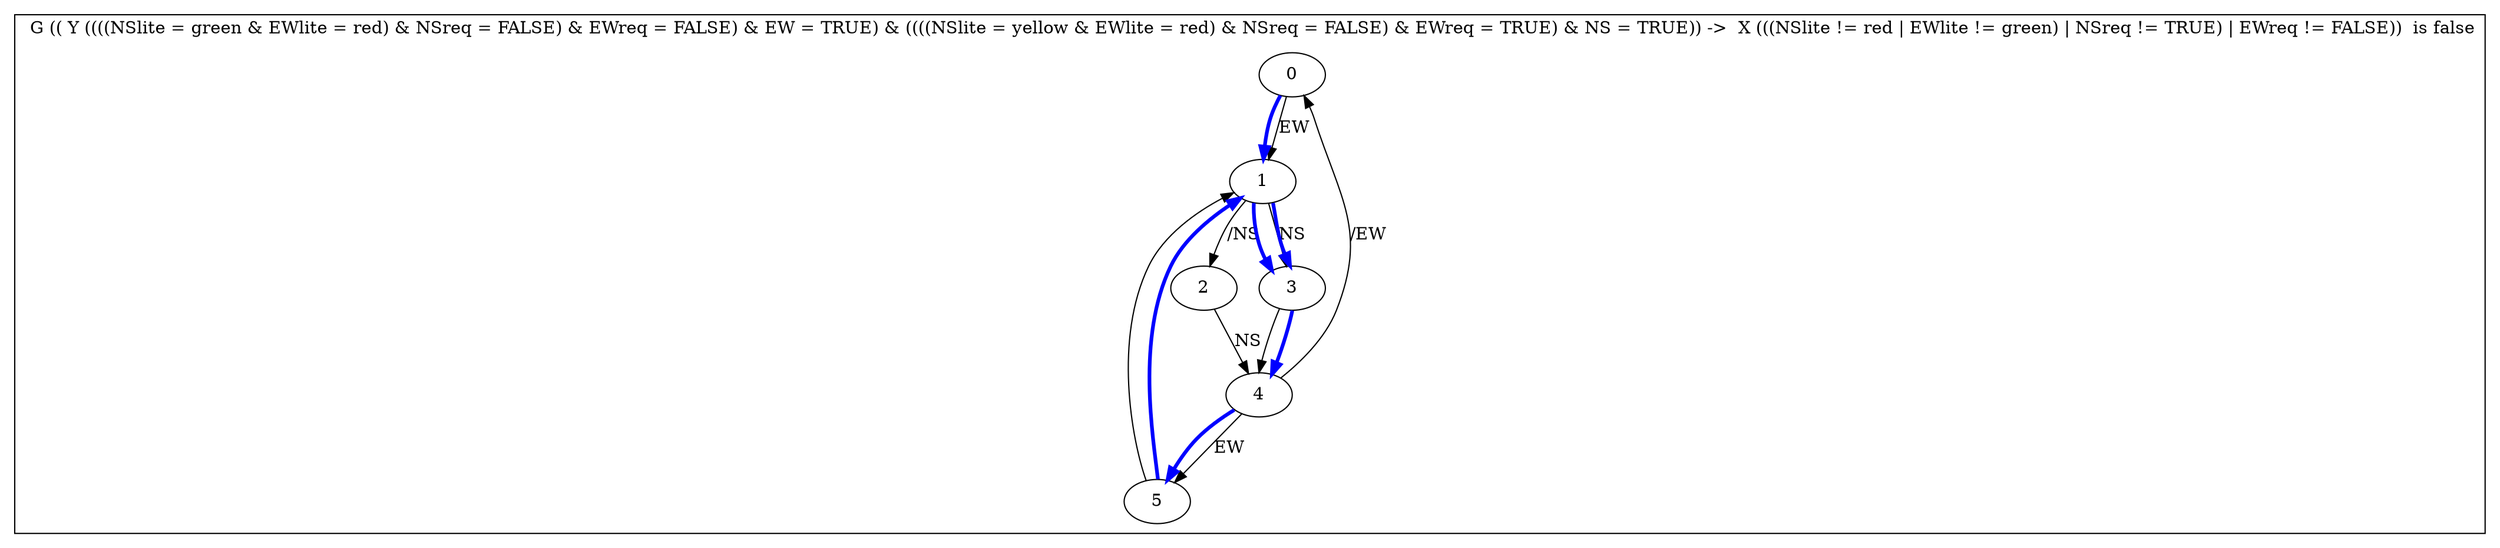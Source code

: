 digraph {
subgraph cluster_0 {
label=" G (( Y ((((NSlite = green & EWlite = red) & NSreq = FALSE) & EWreq = FALSE) & EW = TRUE) & ((((NSlite = yellow & EWlite = red) & NSreq = FALSE) & EWreq = TRUE) & NS = TRUE)) ->  X (((NSlite != red | EWlite != green) | NSreq != TRUE) | EWreq != FALSE))  is false";

0 -> 1[label="EW"];
1 -> 2[label="/NS"];
1 -> 3[label="NS"];
2 -> 4[label="NS"];
3 -> 4[label=""];
4 -> 5[label="EW"];
4 -> 0[label="/EW"];
5 -> 1[label=""];
0 -> 1[label="",color=blue,penwidth=3.0];
1 -> 3[label="",color=blue,penwidth=3.0];
3 -> 4[label="",color=blue,penwidth=3.0];
4 -> 5[label="",color=blue,penwidth=3.0];
5 -> 1[label="",color=blue,penwidth=3.0];
1 -> 3[label="",color=blue,penwidth=3.0];
}}
